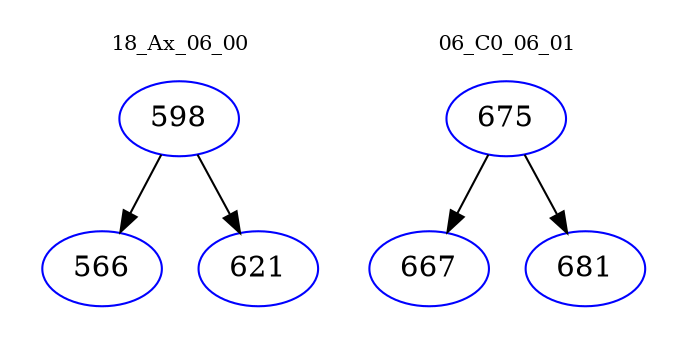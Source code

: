 digraph{
subgraph cluster_0 {
color = white
label = "18_Ax_06_00";
fontsize=10;
T0_598 [label="598", color="blue"]
T0_598 -> T0_566 [color="black"]
T0_566 [label="566", color="blue"]
T0_598 -> T0_621 [color="black"]
T0_621 [label="621", color="blue"]
}
subgraph cluster_1 {
color = white
label = "06_C0_06_01";
fontsize=10;
T1_675 [label="675", color="blue"]
T1_675 -> T1_667 [color="black"]
T1_667 [label="667", color="blue"]
T1_675 -> T1_681 [color="black"]
T1_681 [label="681", color="blue"]
}
}
